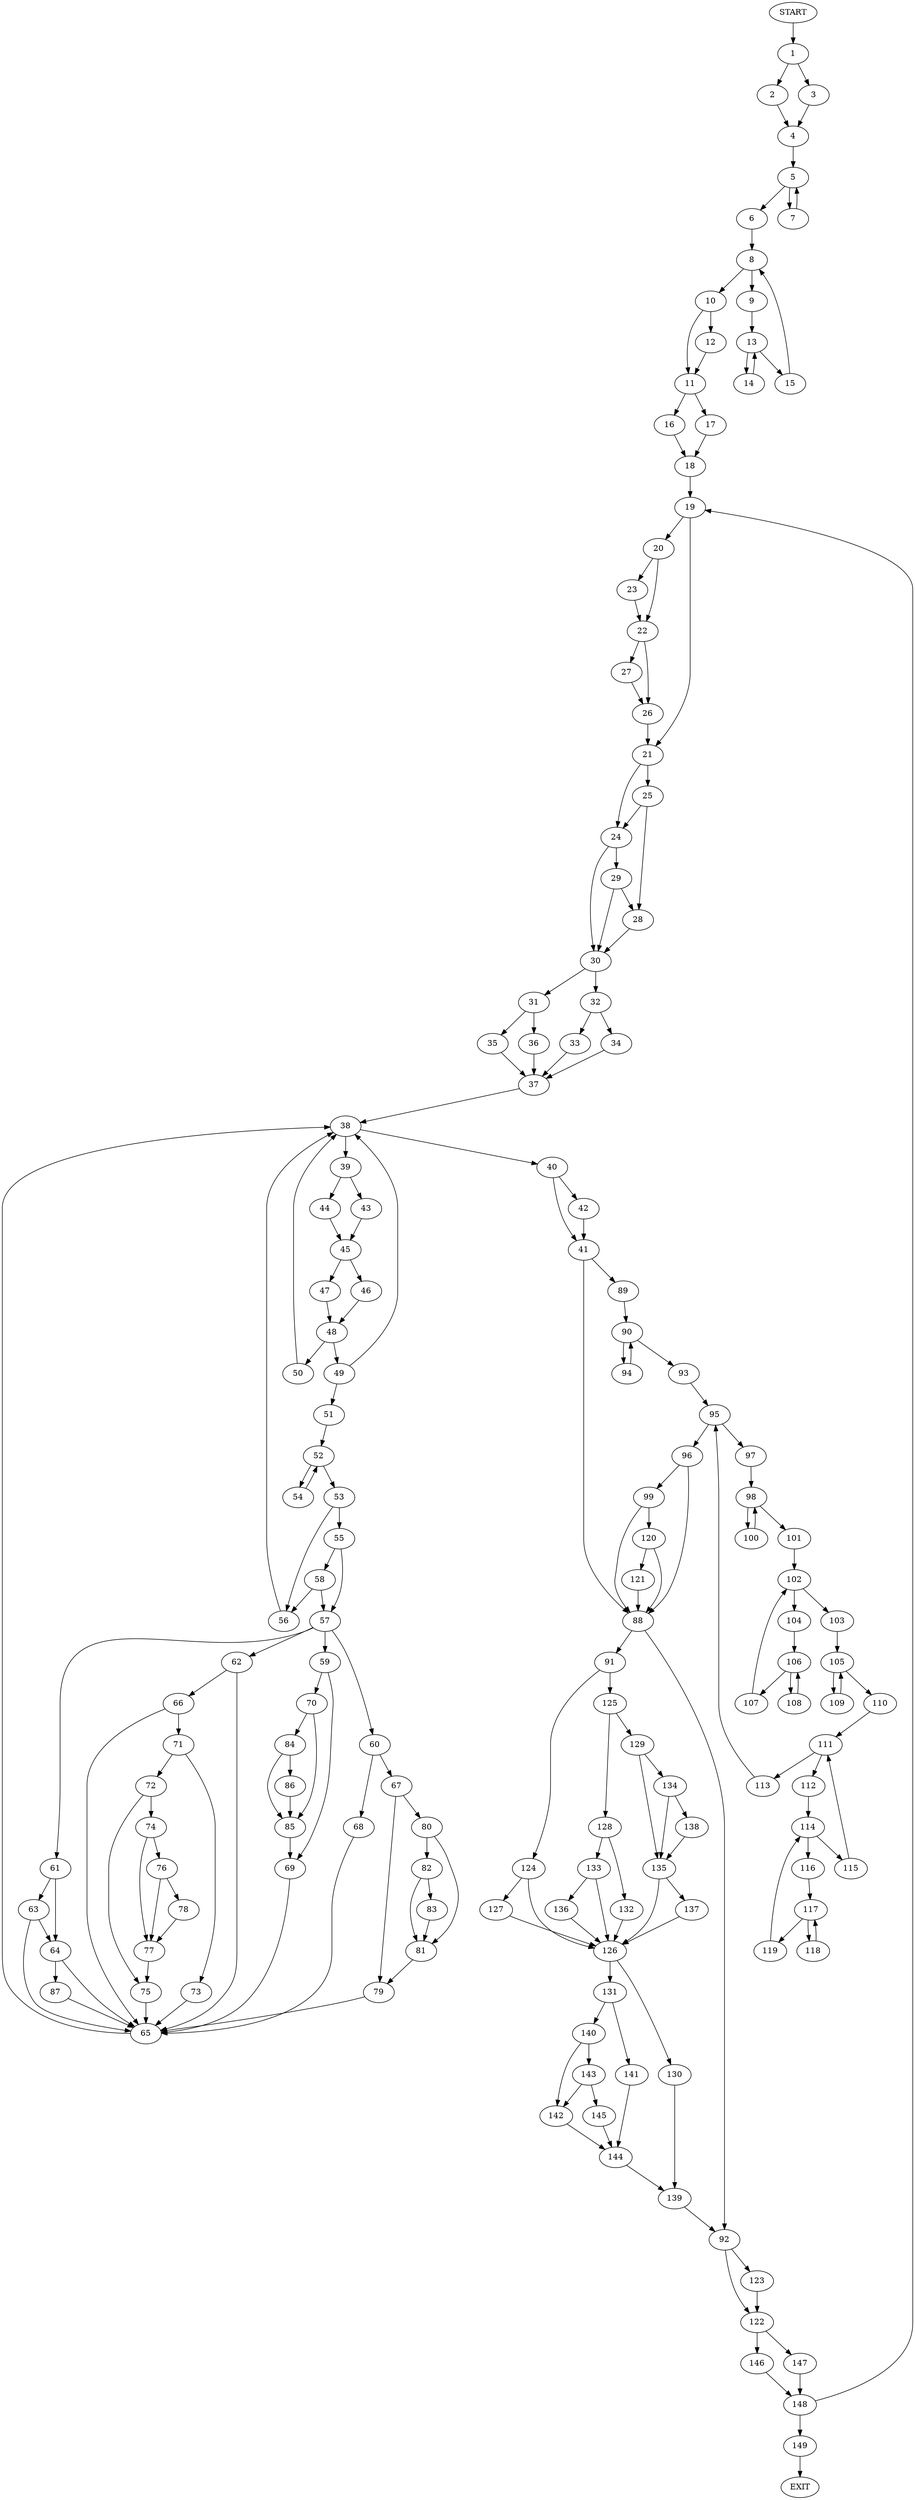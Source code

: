 digraph {
0 [label="START"]
150 [label="EXIT"]
0 -> 1
1 -> 2
1 -> 3
3 -> 4
2 -> 4
4 -> 5
5 -> 6
5 -> 7
6 -> 8
7 -> 5
8 -> 9
8 -> 10
10 -> 11
10 -> 12
9 -> 13
13 -> 14
13 -> 15
14 -> 13
15 -> 8
11 -> 16
11 -> 17
12 -> 11
16 -> 18
17 -> 18
18 -> 19
19 -> 20
19 -> 21
20 -> 22
20 -> 23
21 -> 24
21 -> 25
22 -> 26
22 -> 27
23 -> 22
26 -> 21
27 -> 26
25 -> 28
25 -> 24
24 -> 29
24 -> 30
28 -> 30
30 -> 31
30 -> 32
29 -> 28
29 -> 30
32 -> 33
32 -> 34
31 -> 35
31 -> 36
36 -> 37
35 -> 37
37 -> 38
33 -> 37
34 -> 37
38 -> 39
38 -> 40
40 -> 41
40 -> 42
39 -> 43
39 -> 44
44 -> 45
43 -> 45
45 -> 46
45 -> 47
46 -> 48
47 -> 48
48 -> 49
48 -> 50
49 -> 51
49 -> 38
50 -> 38
51 -> 52
52 -> 53
52 -> 54
53 -> 55
53 -> 56
54 -> 52
55 -> 57
55 -> 58
56 -> 38
58 -> 56
58 -> 57
57 -> 59
57 -> 60
57 -> 61
57 -> 62
61 -> 63
61 -> 64
62 -> 65
62 -> 66
60 -> 67
60 -> 68
59 -> 69
59 -> 70
66 -> 65
66 -> 71
65 -> 38
71 -> 72
71 -> 73
72 -> 74
72 -> 75
73 -> 65
74 -> 76
74 -> 77
75 -> 65
77 -> 75
76 -> 78
76 -> 77
78 -> 77
67 -> 79
67 -> 80
68 -> 65
80 -> 81
80 -> 82
79 -> 65
81 -> 79
82 -> 81
82 -> 83
83 -> 81
70 -> 84
70 -> 85
69 -> 65
85 -> 69
84 -> 86
84 -> 85
86 -> 85
63 -> 65
63 -> 64
64 -> 65
64 -> 87
87 -> 65
41 -> 88
41 -> 89
42 -> 41
89 -> 90
88 -> 91
88 -> 92
90 -> 93
90 -> 94
94 -> 90
93 -> 95
95 -> 96
95 -> 97
97 -> 98
96 -> 88
96 -> 99
98 -> 100
98 -> 101
101 -> 102
100 -> 98
102 -> 103
102 -> 104
103 -> 105
104 -> 106
106 -> 107
106 -> 108
107 -> 102
108 -> 106
105 -> 109
105 -> 110
109 -> 105
110 -> 111
111 -> 112
111 -> 113
113 -> 95
112 -> 114
114 -> 115
114 -> 116
116 -> 117
115 -> 111
117 -> 118
117 -> 119
118 -> 117
119 -> 114
99 -> 88
99 -> 120
120 -> 88
120 -> 121
121 -> 88
92 -> 122
92 -> 123
91 -> 124
91 -> 125
124 -> 126
124 -> 127
125 -> 128
125 -> 129
126 -> 130
126 -> 131
127 -> 126
128 -> 132
128 -> 133
129 -> 134
129 -> 135
132 -> 126
133 -> 126
133 -> 136
136 -> 126
135 -> 126
135 -> 137
134 -> 138
134 -> 135
138 -> 135
137 -> 126
130 -> 139
131 -> 140
131 -> 141
139 -> 92
140 -> 142
140 -> 143
141 -> 144
144 -> 139
142 -> 144
143 -> 142
143 -> 145
145 -> 144
122 -> 146
122 -> 147
123 -> 122
146 -> 148
147 -> 148
148 -> 149
148 -> 19
149 -> 150
}
